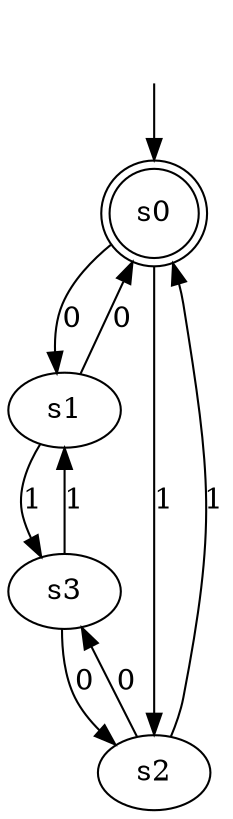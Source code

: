 digraph "TrainingDataAndAutomata/tomita_5" {
s0 [label=s0, shape=doublecircle];
s1 [label=s1];
s2 [label=s2];
s3 [label=s3];
s0 -> s1  [label=0];
s0 -> s2  [label=1];
s1 -> s0  [label=0];
s1 -> s3  [label=1];
s2 -> s3  [label=0];
s2 -> s0  [label=1];
s3 -> s2  [label=0];
s3 -> s1  [label=1];
__start0 [label="", shape=none];
__start0 -> s0  [label=""];
}
